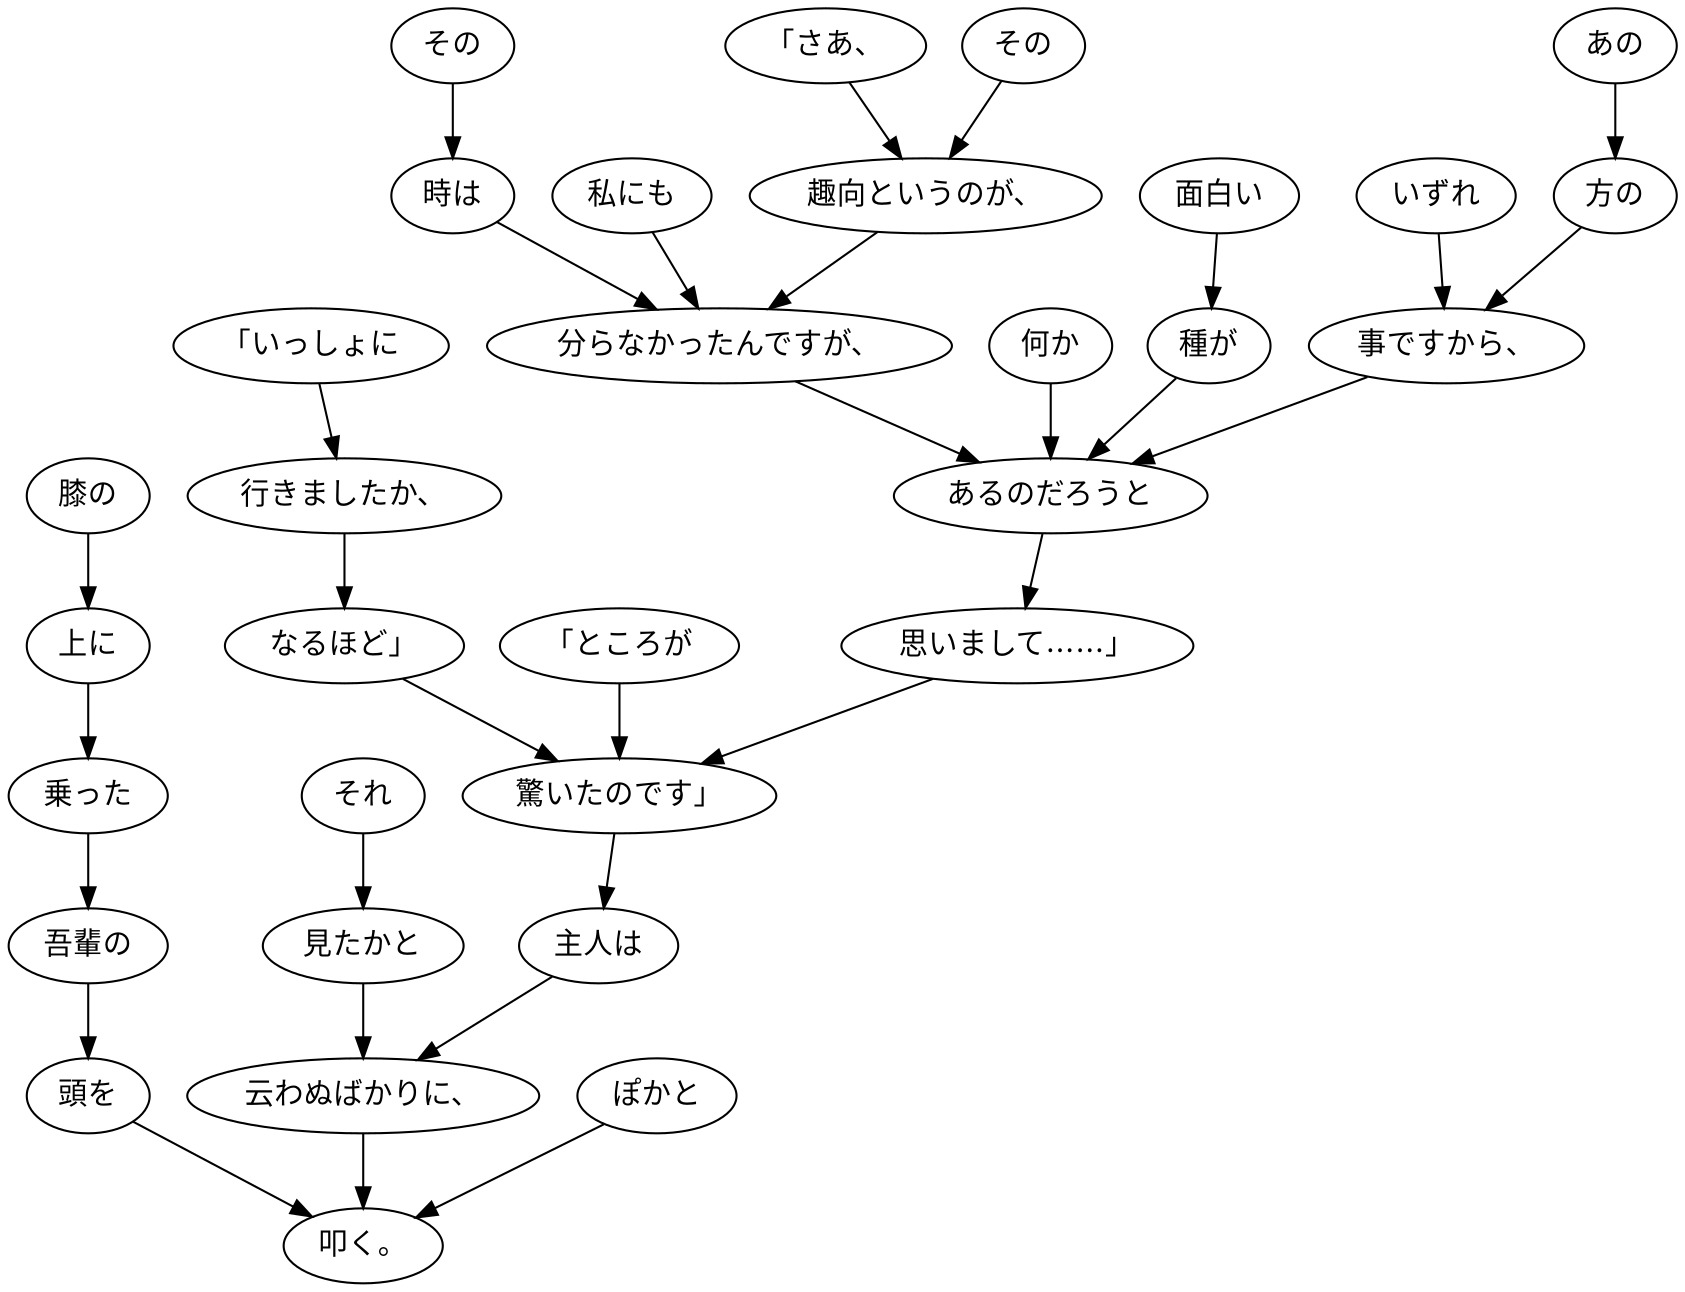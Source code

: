 digraph graph768 {
	node0 [label="「さあ、"];
	node1 [label="その"];
	node2 [label="趣向というのが、"];
	node3 [label="その"];
	node4 [label="時は"];
	node5 [label="私にも"];
	node6 [label="分らなかったんですが、"];
	node7 [label="いずれ"];
	node8 [label="あの"];
	node9 [label="方の"];
	node10 [label="事ですから、"];
	node11 [label="何か"];
	node12 [label="面白い"];
	node13 [label="種が"];
	node14 [label="あるのだろうと"];
	node15 [label="思いまして……」"];
	node16 [label="「いっしょに"];
	node17 [label="行きましたか、"];
	node18 [label="なるほど」"];
	node19 [label="「ところが"];
	node20 [label="驚いたのです」"];
	node21 [label="主人は"];
	node22 [label="それ"];
	node23 [label="見たかと"];
	node24 [label="云わぬばかりに、"];
	node25 [label="膝の"];
	node26 [label="上に"];
	node27 [label="乗った"];
	node28 [label="吾輩の"];
	node29 [label="頭を"];
	node30 [label="ぽかと"];
	node31 [label="叩く。"];
	node0 -> node2;
	node1 -> node2;
	node2 -> node6;
	node3 -> node4;
	node4 -> node6;
	node5 -> node6;
	node6 -> node14;
	node7 -> node10;
	node8 -> node9;
	node9 -> node10;
	node10 -> node14;
	node11 -> node14;
	node12 -> node13;
	node13 -> node14;
	node14 -> node15;
	node15 -> node20;
	node16 -> node17;
	node17 -> node18;
	node18 -> node20;
	node19 -> node20;
	node20 -> node21;
	node21 -> node24;
	node22 -> node23;
	node23 -> node24;
	node24 -> node31;
	node25 -> node26;
	node26 -> node27;
	node27 -> node28;
	node28 -> node29;
	node29 -> node31;
	node30 -> node31;
}
